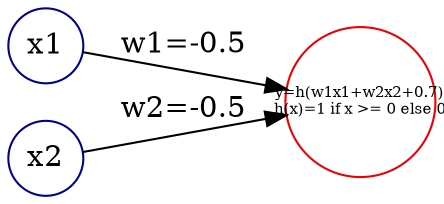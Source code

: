 digraph and_gate {

    rankdir=LR
	splines=line
        
    node [fixedsize=true, label=""];

    subgraph input_layer {
		label = "input layer";
		color=white;
		node [
			style=solid,
			color=blue4, 
			shape=circle
		];
		x1 [label=x1];
		x2 [label=x2];
	}

	subgraph output_layer {
		label = "output layer";
		color=white;
		node [
			style=solid,
			color=red2, 
			shape=circle,
			height = 1,
    		width = 1,
			fontsize = 7,
		];
		y [label="y=h(w1x1+w2x2+0.7)\nh(x)=1 if x >= 0 else 0"];	
	}

    x1 -> y [ label = "w1=-0.5" ];
    x2 -> y [ label = "w2=-0.5" ];
}